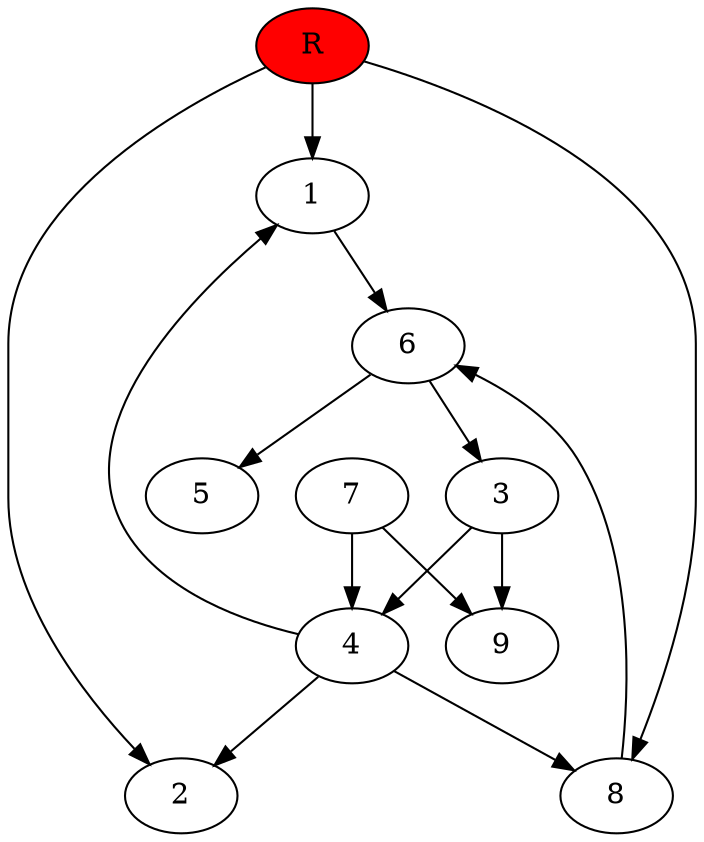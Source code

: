 digraph prb20420 {
	1
	2
	3
	4
	5
	6
	7
	8
	R [fillcolor="#ff0000" style=filled]
	1 -> 6
	3 -> 4
	3 -> 9
	4 -> 1
	4 -> 2
	4 -> 8
	6 -> 3
	6 -> 5
	7 -> 4
	7 -> 9
	8 -> 6
	R -> 1
	R -> 2
	R -> 8
}
